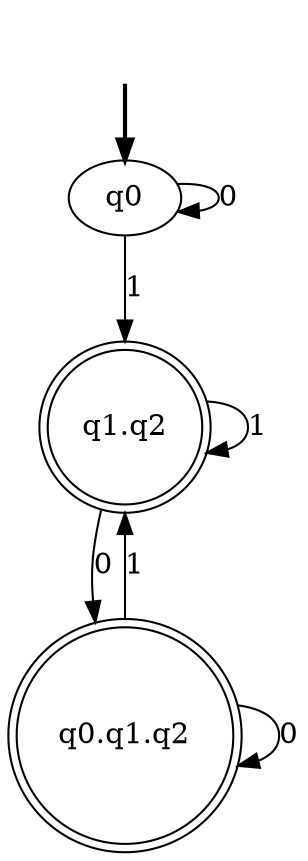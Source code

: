 digraph {
	fake [style=invisible]
	"q0.q1.q2" [shape=doublecircle]
	"q1.q2" [shape=doublecircle]
	q0 [root=true]
	fake -> q0 [style=bold]
	q0 -> q0 [label=0]
	q0 -> "q1.q2" [label=1]
	"q1.q2" -> "q0.q1.q2" [label=0]
	"q1.q2" -> "q1.q2" [label=1]
	"q0.q1.q2" -> "q0.q1.q2" [label=0]
	"q0.q1.q2" -> "q1.q2" [label=1]
}
